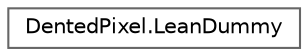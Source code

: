 digraph "Graphical Class Hierarchy"
{
 // LATEX_PDF_SIZE
  bgcolor="transparent";
  edge [fontname=Helvetica,fontsize=10,labelfontname=Helvetica,labelfontsize=10];
  node [fontname=Helvetica,fontsize=10,shape=box,height=0.2,width=0.4];
  rankdir="LR";
  Node0 [id="Node000000",label="DentedPixel.LeanDummy",height=0.2,width=0.4,color="grey40", fillcolor="white", style="filled",URL="$class_dented_pixel_1_1_lean_dummy.html",tooltip=" "];
}
